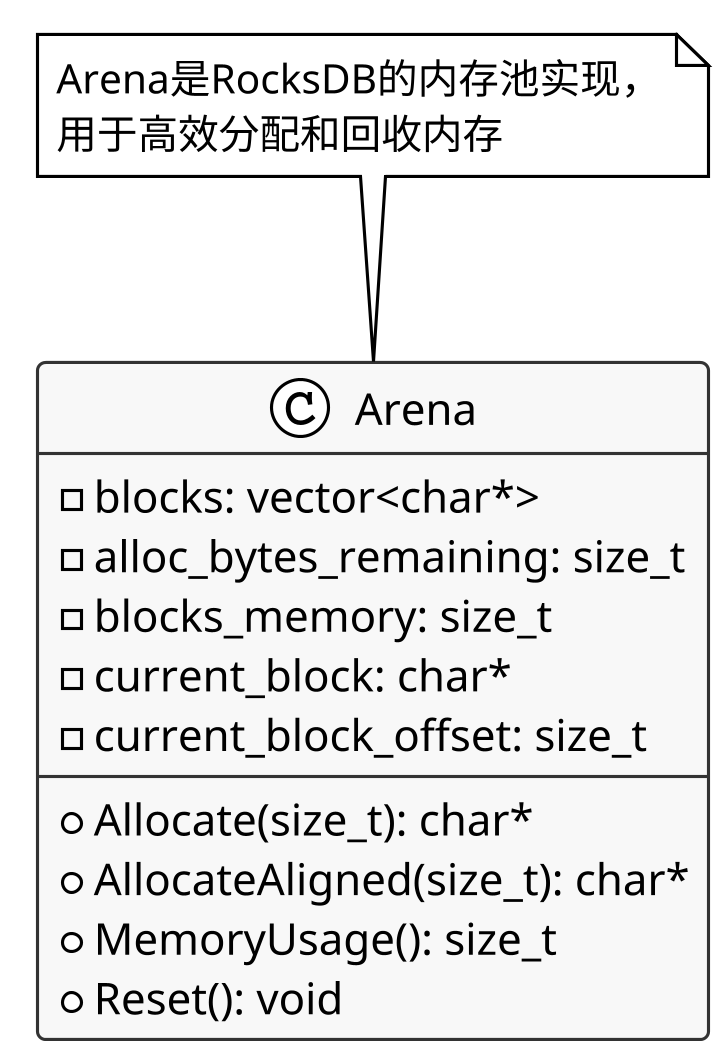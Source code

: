 @startuml arena_class
!theme plain
skinparam dpi 300
skinparam defaultFontName "Microsoft YaHei"
skinparam backgroundColor white
skinparam classBackgroundColor #F8F8F8
skinparam classBorderColor #333333

class Arena {
  - blocks: vector<char*>
  - alloc_bytes_remaining: size_t
  - blocks_memory: size_t
  - current_block: char*
  - current_block_offset: size_t
  --
  + Allocate(size_t): char*
  + AllocateAligned(size_t): char*
  + MemoryUsage(): size_t
  + Reset(): void
}

note top of Arena
  Arena是RocksDB的内存池实现，
  用于高效分配和回收内存
end note

@enduml 